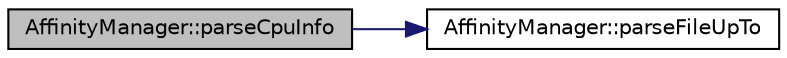 digraph "AffinityManager::parseCpuInfo"
{
 // INTERACTIVE_SVG=YES
  edge [fontname="Helvetica",fontsize="10",labelfontname="Helvetica",labelfontsize="10"];
  node [fontname="Helvetica",fontsize="10",shape=record];
  rankdir="LR";
  Node1 [label="AffinityManager::parseCpuInfo",height=0.2,width=0.4,color="black", fillcolor="grey75", style="filled", fontcolor="black"];
  Node1 -> Node2 [color="midnightblue",fontsize="10",style="solid",fontname="Helvetica"];
  Node2 [label="AffinityManager::parseFileUpTo",height=0.2,width=0.4,color="black", fillcolor="white", style="filled",URL="$da/da5/class_affinity_manager.html#a5f68a07af8fa53dfb740584313814b2e"];
}
